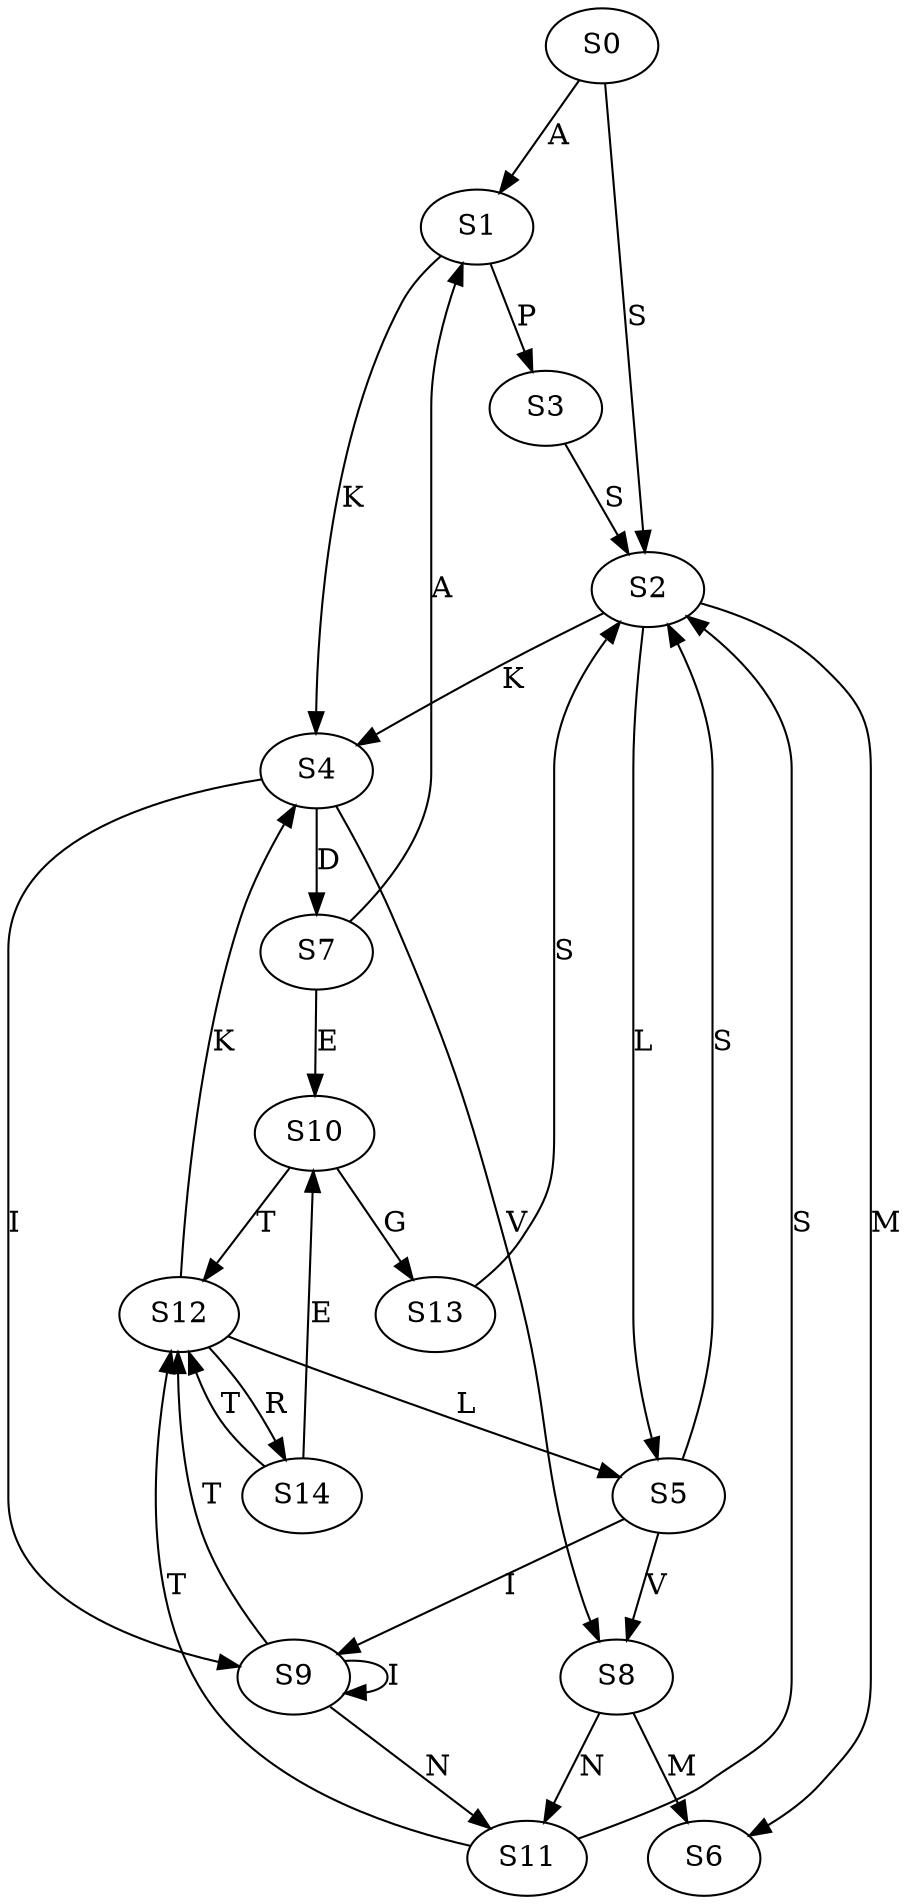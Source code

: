 strict digraph  {
	S0 -> S1 [ label = A ];
	S0 -> S2 [ label = S ];
	S1 -> S3 [ label = P ];
	S1 -> S4 [ label = K ];
	S2 -> S5 [ label = L ];
	S2 -> S4 [ label = K ];
	S2 -> S6 [ label = M ];
	S3 -> S2 [ label = S ];
	S4 -> S7 [ label = D ];
	S4 -> S8 [ label = V ];
	S4 -> S9 [ label = I ];
	S5 -> S8 [ label = V ];
	S5 -> S2 [ label = S ];
	S5 -> S9 [ label = I ];
	S7 -> S1 [ label = A ];
	S7 -> S10 [ label = E ];
	S8 -> S6 [ label = M ];
	S8 -> S11 [ label = N ];
	S9 -> S11 [ label = N ];
	S9 -> S12 [ label = T ];
	S9 -> S9 [ label = I ];
	S10 -> S13 [ label = G ];
	S10 -> S12 [ label = T ];
	S11 -> S12 [ label = T ];
	S11 -> S2 [ label = S ];
	S12 -> S4 [ label = K ];
	S12 -> S5 [ label = L ];
	S12 -> S14 [ label = R ];
	S13 -> S2 [ label = S ];
	S14 -> S12 [ label = T ];
	S14 -> S10 [ label = E ];
}
